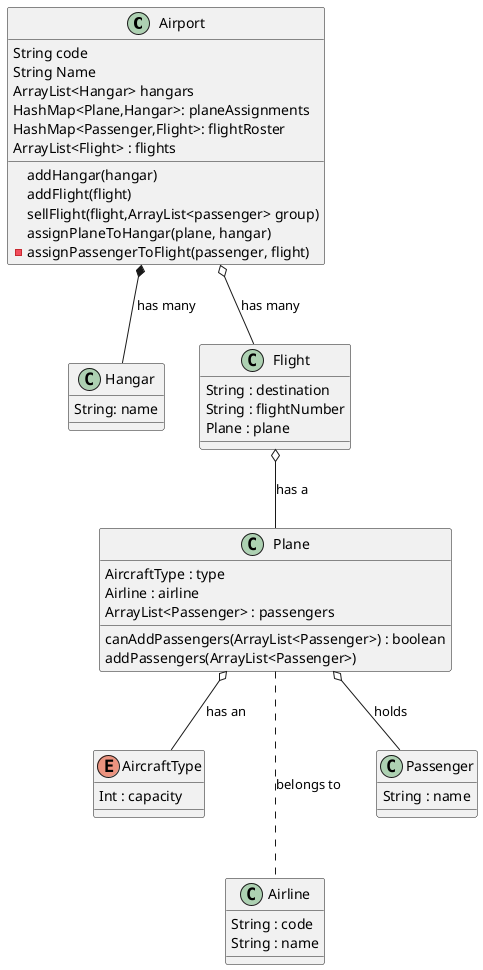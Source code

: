 @startuml
class Airport {
  String code
  String Name
  ArrayList<Hangar> hangars
  HashMap<Plane,Hangar>: planeAssignments
  HashMap<Passenger,Flight>: flightRoster
  ArrayList<Flight> : flights
  addHangar(hangar)
  addFlight(flight)
  sellFlight(flight,ArrayList<passenger> group)
  assignPlaneToHangar(plane, hangar)
  -assignPassengerToFlight(passenger, flight)
}

class Hangar {
  String: name
}

enum AircraftType {
  Int : capacity
}

class Airline {
  String : code
  String : name
}

class Flight {
  String : destination
  String : flightNumber
  Plane : plane
}

class Plane {
  AircraftType : type
  Airline : airline
  ArrayList<Passenger> : passengers
  canAddPassengers(ArrayList<Passenger>) : boolean
  addPassengers(ArrayList<Passenger>)
}

class Passenger {
  String : name
}

Airport *-- Hangar : has many
Airport o-- Flight : has many
Flight o-- Plane : has a
Plane ... Airline : belongs to
Plane o-- Passenger : holds
Plane o-- AircraftType : has an
@enduml